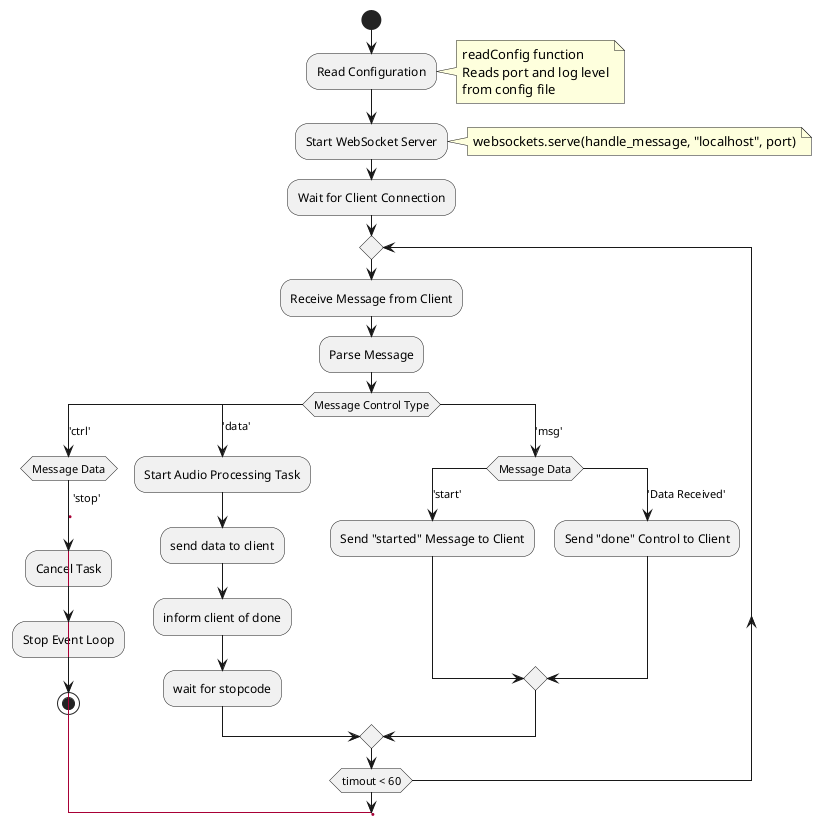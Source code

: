 @startuml

start

:Read Configuration;
note right
readConfig function
Reads port and log level
from config file
end note

:Start WebSocket Server;
note right
websockets.serve(handle_message, "localhost", port)
end note

:Wait for Client Connection;

repeat
  :Receive Message from Client;
  :Parse Message;
  switch (Message Control Type)
    case ('ctrl')
      switch (Message Data)
        case ('stop')
          label stoptsk
          :Cancel Task;
          :Stop Event Loop;
          stop
      endswitch
    case ('data')
      :Start Audio Processing Task;
      :send data to client;
      :inform client of done;
      :wait for stopcode;
    case ('msg')
      switch (Message Data)
        case ('start')
          :Send "started" Message to Client;
        case ('Data Received')
          :Send "done" Control to Client;
      endswitch
  endswitch



repeat while (timout < 60)

goto stoptsk





@enduml
